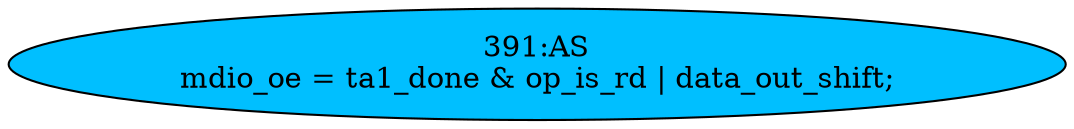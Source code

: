 strict digraph "" {
	node [label="\N"];
	"391:AS"	 [ast="<pyverilog.vparser.ast.Assign object at 0x7f2608ceea90>",
		def_var="['mdio_oe']",
		fillcolor=deepskyblue,
		label="391:AS
mdio_oe = ta1_done & op_is_rd | data_out_shift;",
		statements="[]",
		style=filled,
		typ=Assign,
		use_var="['ta1_done', 'op_is_rd', 'data_out_shift']"];
}

